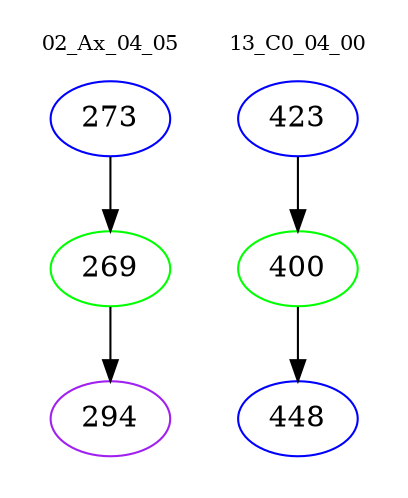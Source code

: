 digraph{
subgraph cluster_0 {
color = white
label = "02_Ax_04_05";
fontsize=10;
T0_273 [label="273", color="blue"]
T0_273 -> T0_269 [color="black"]
T0_269 [label="269", color="green"]
T0_269 -> T0_294 [color="black"]
T0_294 [label="294", color="purple"]
}
subgraph cluster_1 {
color = white
label = "13_C0_04_00";
fontsize=10;
T1_423 [label="423", color="blue"]
T1_423 -> T1_400 [color="black"]
T1_400 [label="400", color="green"]
T1_400 -> T1_448 [color="black"]
T1_448 [label="448", color="blue"]
}
}
